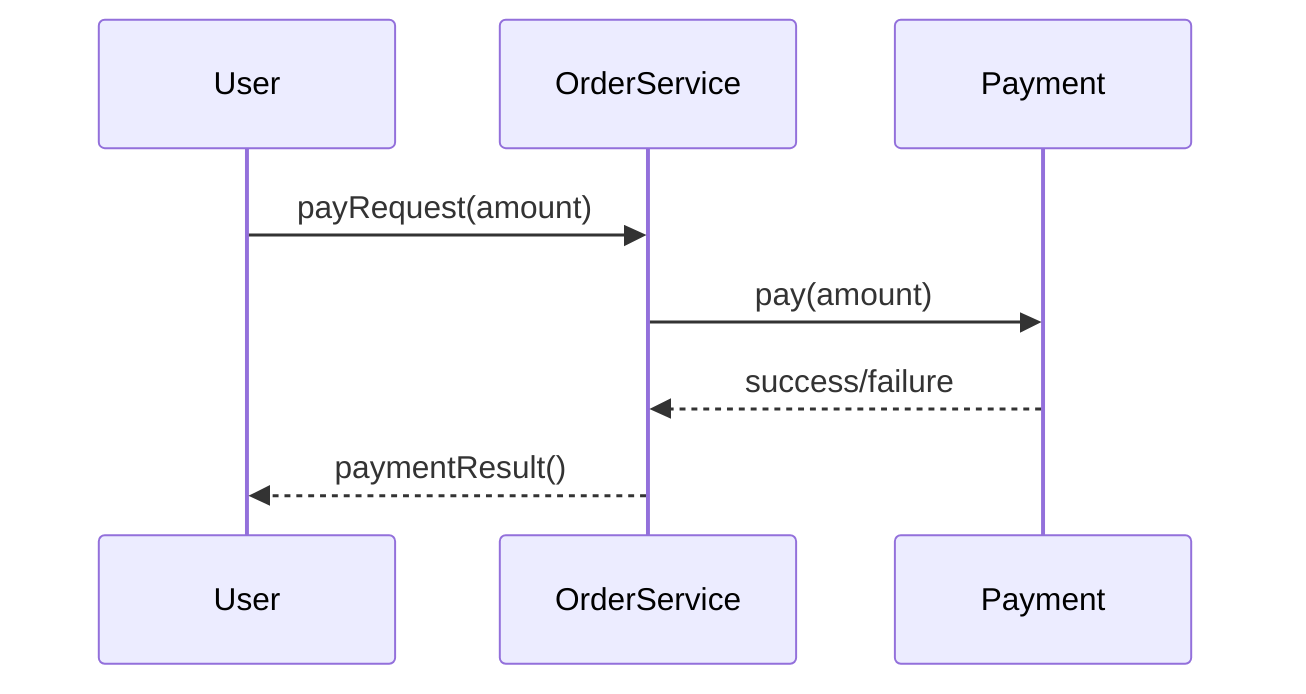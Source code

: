 sequenceDiagram
    participant User
    participant OrderService
    participant Payment

    User->>OrderService: payRequest(amount)
    OrderService->>Payment: pay(amount)
    Payment-->>OrderService: success/failure
    OrderService-->>User: paymentResult()